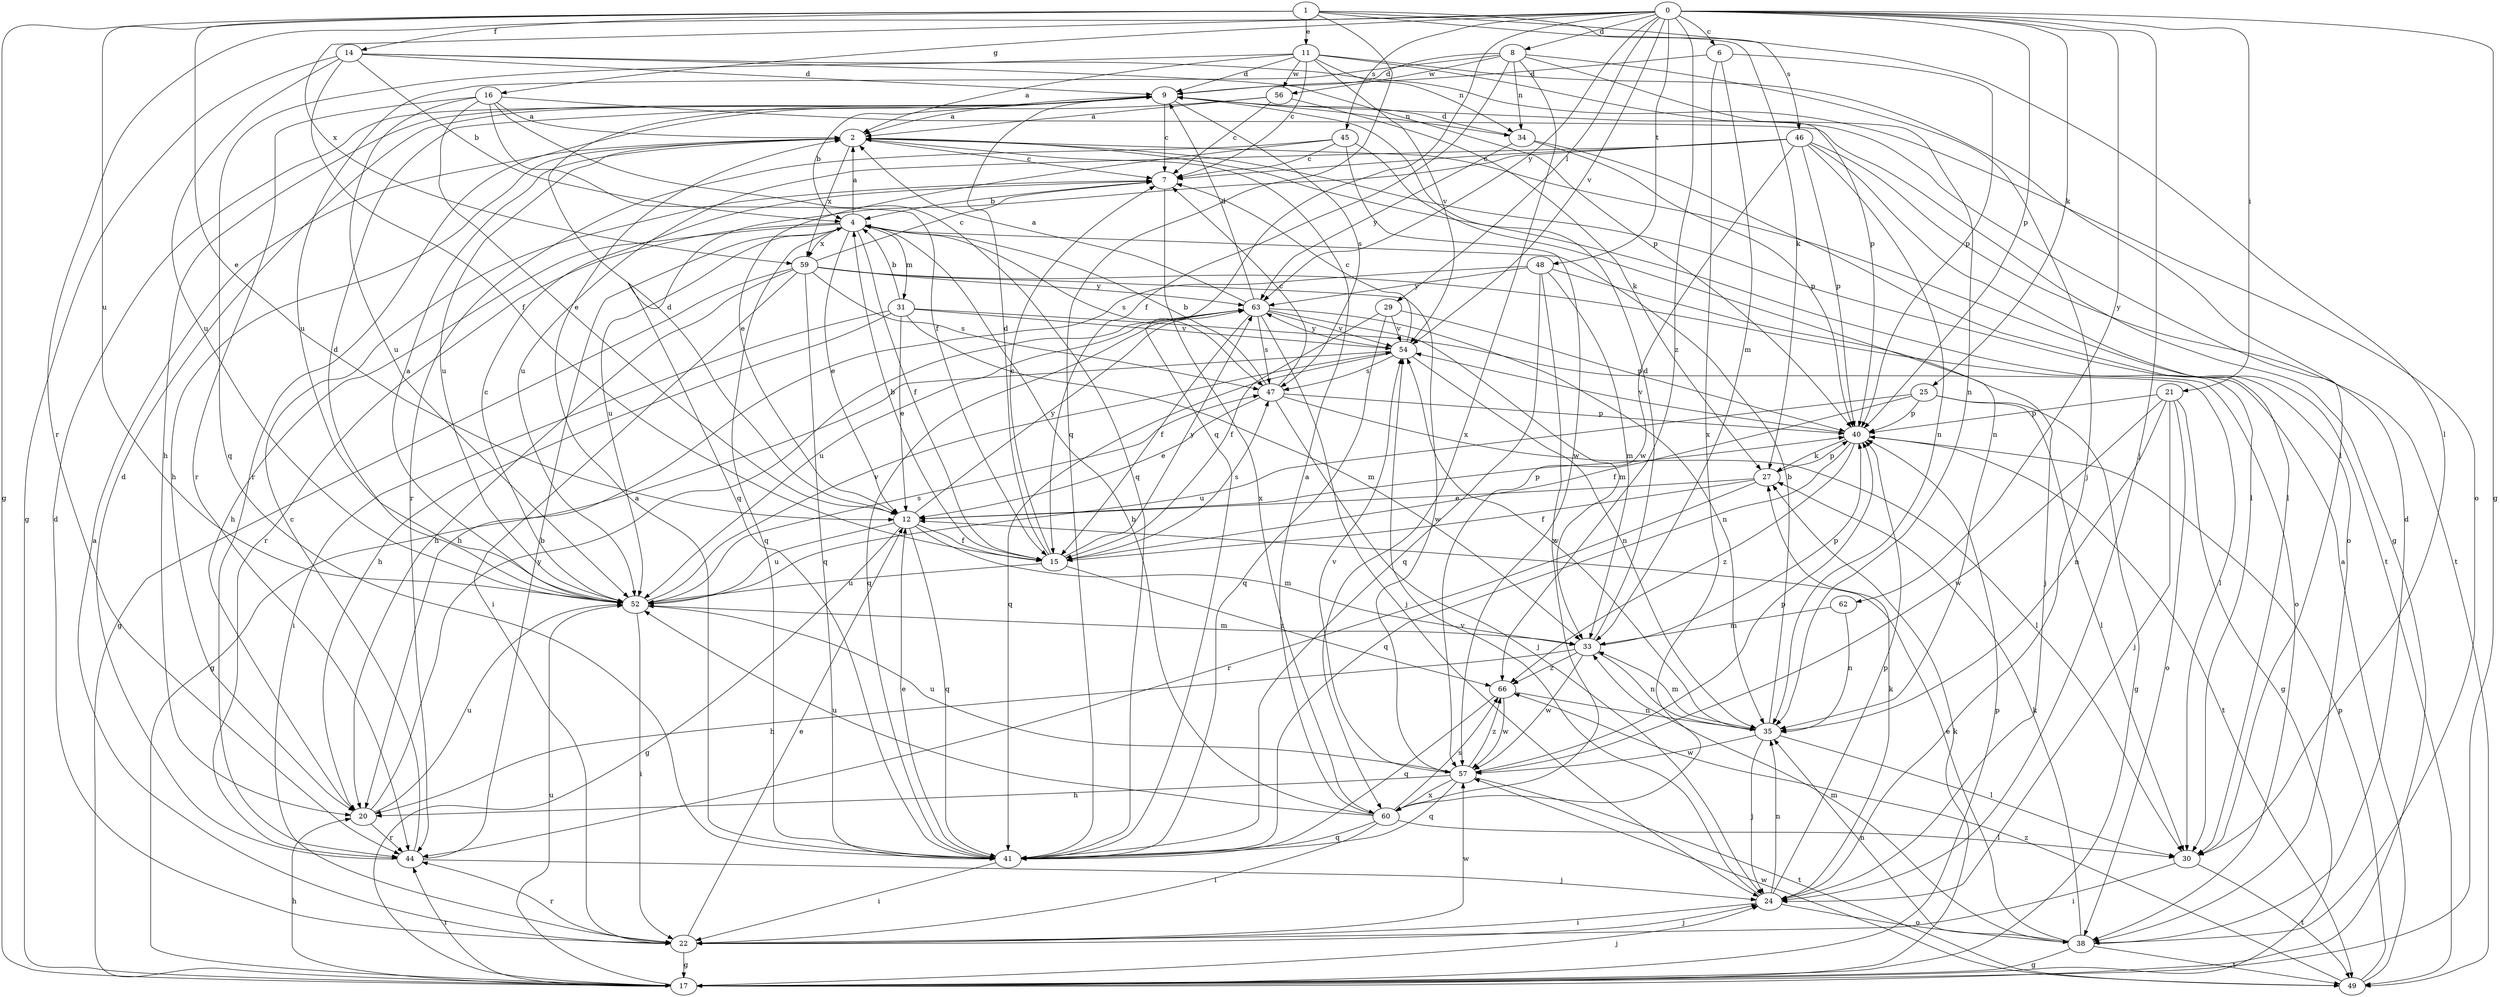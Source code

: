 strict digraph  {
0;
1;
2;
4;
6;
7;
8;
9;
11;
12;
14;
15;
16;
17;
20;
21;
22;
24;
25;
27;
29;
30;
31;
33;
34;
35;
38;
40;
41;
44;
45;
46;
47;
48;
49;
52;
54;
56;
57;
59;
60;
62;
63;
66;
0 -> 6  [label=c];
0 -> 8  [label=d];
0 -> 16  [label=g];
0 -> 17  [label=g];
0 -> 21  [label=i];
0 -> 24  [label=j];
0 -> 25  [label=k];
0 -> 29  [label=l];
0 -> 40  [label=p];
0 -> 41  [label=q];
0 -> 44  [label=r];
0 -> 45  [label=s];
0 -> 48  [label=t];
0 -> 54  [label=v];
0 -> 59  [label=x];
0 -> 62  [label=y];
0 -> 63  [label=y];
0 -> 66  [label=z];
1 -> 11  [label=e];
1 -> 12  [label=e];
1 -> 14  [label=f];
1 -> 17  [label=g];
1 -> 27  [label=k];
1 -> 30  [label=l];
1 -> 41  [label=q];
1 -> 46  [label=s];
1 -> 52  [label=u];
2 -> 7  [label=c];
2 -> 20  [label=h];
2 -> 30  [label=l];
2 -> 49  [label=t];
2 -> 52  [label=u];
2 -> 59  [label=x];
4 -> 2  [label=a];
4 -> 12  [label=e];
4 -> 15  [label=f];
4 -> 20  [label=h];
4 -> 31  [label=m];
4 -> 41  [label=q];
4 -> 44  [label=r];
4 -> 47  [label=s];
4 -> 52  [label=u];
4 -> 59  [label=x];
6 -> 9  [label=d];
6 -> 33  [label=m];
6 -> 40  [label=p];
6 -> 60  [label=x];
7 -> 4  [label=b];
7 -> 60  [label=x];
8 -> 9  [label=d];
8 -> 15  [label=f];
8 -> 24  [label=j];
8 -> 34  [label=n];
8 -> 40  [label=p];
8 -> 52  [label=u];
8 -> 56  [label=w];
8 -> 60  [label=x];
9 -> 2  [label=a];
9 -> 4  [label=b];
9 -> 7  [label=c];
9 -> 20  [label=h];
9 -> 34  [label=n];
9 -> 47  [label=s];
11 -> 2  [label=a];
11 -> 7  [label=c];
11 -> 9  [label=d];
11 -> 30  [label=l];
11 -> 34  [label=n];
11 -> 35  [label=n];
11 -> 41  [label=q];
11 -> 54  [label=v];
11 -> 56  [label=w];
12 -> 9  [label=d];
12 -> 15  [label=f];
12 -> 17  [label=g];
12 -> 33  [label=m];
12 -> 40  [label=p];
12 -> 41  [label=q];
12 -> 52  [label=u];
12 -> 63  [label=y];
14 -> 4  [label=b];
14 -> 9  [label=d];
14 -> 15  [label=f];
14 -> 17  [label=g];
14 -> 38  [label=o];
14 -> 40  [label=p];
14 -> 52  [label=u];
15 -> 4  [label=b];
15 -> 7  [label=c];
15 -> 9  [label=d];
15 -> 47  [label=s];
15 -> 52  [label=u];
15 -> 63  [label=y];
15 -> 66  [label=z];
16 -> 2  [label=a];
16 -> 12  [label=e];
16 -> 15  [label=f];
16 -> 17  [label=g];
16 -> 41  [label=q];
16 -> 44  [label=r];
16 -> 52  [label=u];
17 -> 20  [label=h];
17 -> 24  [label=j];
17 -> 27  [label=k];
17 -> 40  [label=p];
17 -> 44  [label=r];
17 -> 52  [label=u];
20 -> 44  [label=r];
20 -> 52  [label=u];
20 -> 63  [label=y];
21 -> 17  [label=g];
21 -> 24  [label=j];
21 -> 35  [label=n];
21 -> 38  [label=o];
21 -> 40  [label=p];
21 -> 57  [label=w];
22 -> 2  [label=a];
22 -> 9  [label=d];
22 -> 12  [label=e];
22 -> 17  [label=g];
22 -> 24  [label=j];
22 -> 44  [label=r];
22 -> 57  [label=w];
24 -> 22  [label=i];
24 -> 27  [label=k];
24 -> 35  [label=n];
24 -> 38  [label=o];
24 -> 40  [label=p];
24 -> 54  [label=v];
25 -> 15  [label=f];
25 -> 17  [label=g];
25 -> 30  [label=l];
25 -> 40  [label=p];
25 -> 52  [label=u];
27 -> 12  [label=e];
27 -> 15  [label=f];
27 -> 40  [label=p];
27 -> 44  [label=r];
29 -> 15  [label=f];
29 -> 40  [label=p];
29 -> 41  [label=q];
29 -> 54  [label=v];
30 -> 22  [label=i];
30 -> 49  [label=t];
31 -> 4  [label=b];
31 -> 12  [label=e];
31 -> 20  [label=h];
31 -> 22  [label=i];
31 -> 30  [label=l];
31 -> 33  [label=m];
31 -> 54  [label=v];
33 -> 9  [label=d];
33 -> 20  [label=h];
33 -> 35  [label=n];
33 -> 40  [label=p];
33 -> 57  [label=w];
33 -> 66  [label=z];
34 -> 9  [label=d];
34 -> 38  [label=o];
34 -> 40  [label=p];
34 -> 63  [label=y];
35 -> 4  [label=b];
35 -> 24  [label=j];
35 -> 30  [label=l];
35 -> 33  [label=m];
35 -> 54  [label=v];
35 -> 57  [label=w];
38 -> 9  [label=d];
38 -> 12  [label=e];
38 -> 17  [label=g];
38 -> 27  [label=k];
38 -> 33  [label=m];
38 -> 35  [label=n];
38 -> 49  [label=t];
40 -> 27  [label=k];
40 -> 41  [label=q];
40 -> 49  [label=t];
40 -> 54  [label=v];
40 -> 66  [label=z];
41 -> 2  [label=a];
41 -> 12  [label=e];
41 -> 22  [label=i];
44 -> 4  [label=b];
44 -> 7  [label=c];
44 -> 9  [label=d];
44 -> 24  [label=j];
45 -> 7  [label=c];
45 -> 12  [label=e];
45 -> 35  [label=n];
45 -> 44  [label=r];
45 -> 57  [label=w];
46 -> 7  [label=c];
46 -> 30  [label=l];
46 -> 35  [label=n];
46 -> 40  [label=p];
46 -> 41  [label=q];
46 -> 49  [label=t];
46 -> 52  [label=u];
46 -> 57  [label=w];
47 -> 4  [label=b];
47 -> 7  [label=c];
47 -> 12  [label=e];
47 -> 24  [label=j];
47 -> 30  [label=l];
47 -> 40  [label=p];
48 -> 20  [label=h];
48 -> 24  [label=j];
48 -> 33  [label=m];
48 -> 41  [label=q];
48 -> 60  [label=x];
48 -> 63  [label=y];
49 -> 2  [label=a];
49 -> 40  [label=p];
49 -> 57  [label=w];
49 -> 66  [label=z];
52 -> 2  [label=a];
52 -> 7  [label=c];
52 -> 9  [label=d];
52 -> 22  [label=i];
52 -> 33  [label=m];
52 -> 47  [label=s];
52 -> 54  [label=v];
54 -> 7  [label=c];
54 -> 17  [label=g];
54 -> 35  [label=n];
54 -> 41  [label=q];
54 -> 47  [label=s];
54 -> 63  [label=y];
56 -> 2  [label=a];
56 -> 7  [label=c];
56 -> 27  [label=k];
56 -> 44  [label=r];
57 -> 20  [label=h];
57 -> 40  [label=p];
57 -> 41  [label=q];
57 -> 49  [label=t];
57 -> 52  [label=u];
57 -> 54  [label=v];
57 -> 60  [label=x];
57 -> 66  [label=z];
59 -> 7  [label=c];
59 -> 17  [label=g];
59 -> 20  [label=h];
59 -> 22  [label=i];
59 -> 38  [label=o];
59 -> 41  [label=q];
59 -> 47  [label=s];
59 -> 57  [label=w];
59 -> 63  [label=y];
60 -> 2  [label=a];
60 -> 4  [label=b];
60 -> 22  [label=i];
60 -> 30  [label=l];
60 -> 41  [label=q];
60 -> 52  [label=u];
60 -> 66  [label=s];
62 -> 33  [label=m];
62 -> 35  [label=n];
63 -> 2  [label=a];
63 -> 9  [label=d];
63 -> 15  [label=f];
63 -> 24  [label=j];
63 -> 33  [label=m];
63 -> 35  [label=n];
63 -> 41  [label=q];
63 -> 47  [label=s];
63 -> 52  [label=u];
63 -> 54  [label=v];
66 -> 35  [label=n];
66 -> 41  [label=q];
66 -> 57  [label=w];
}
